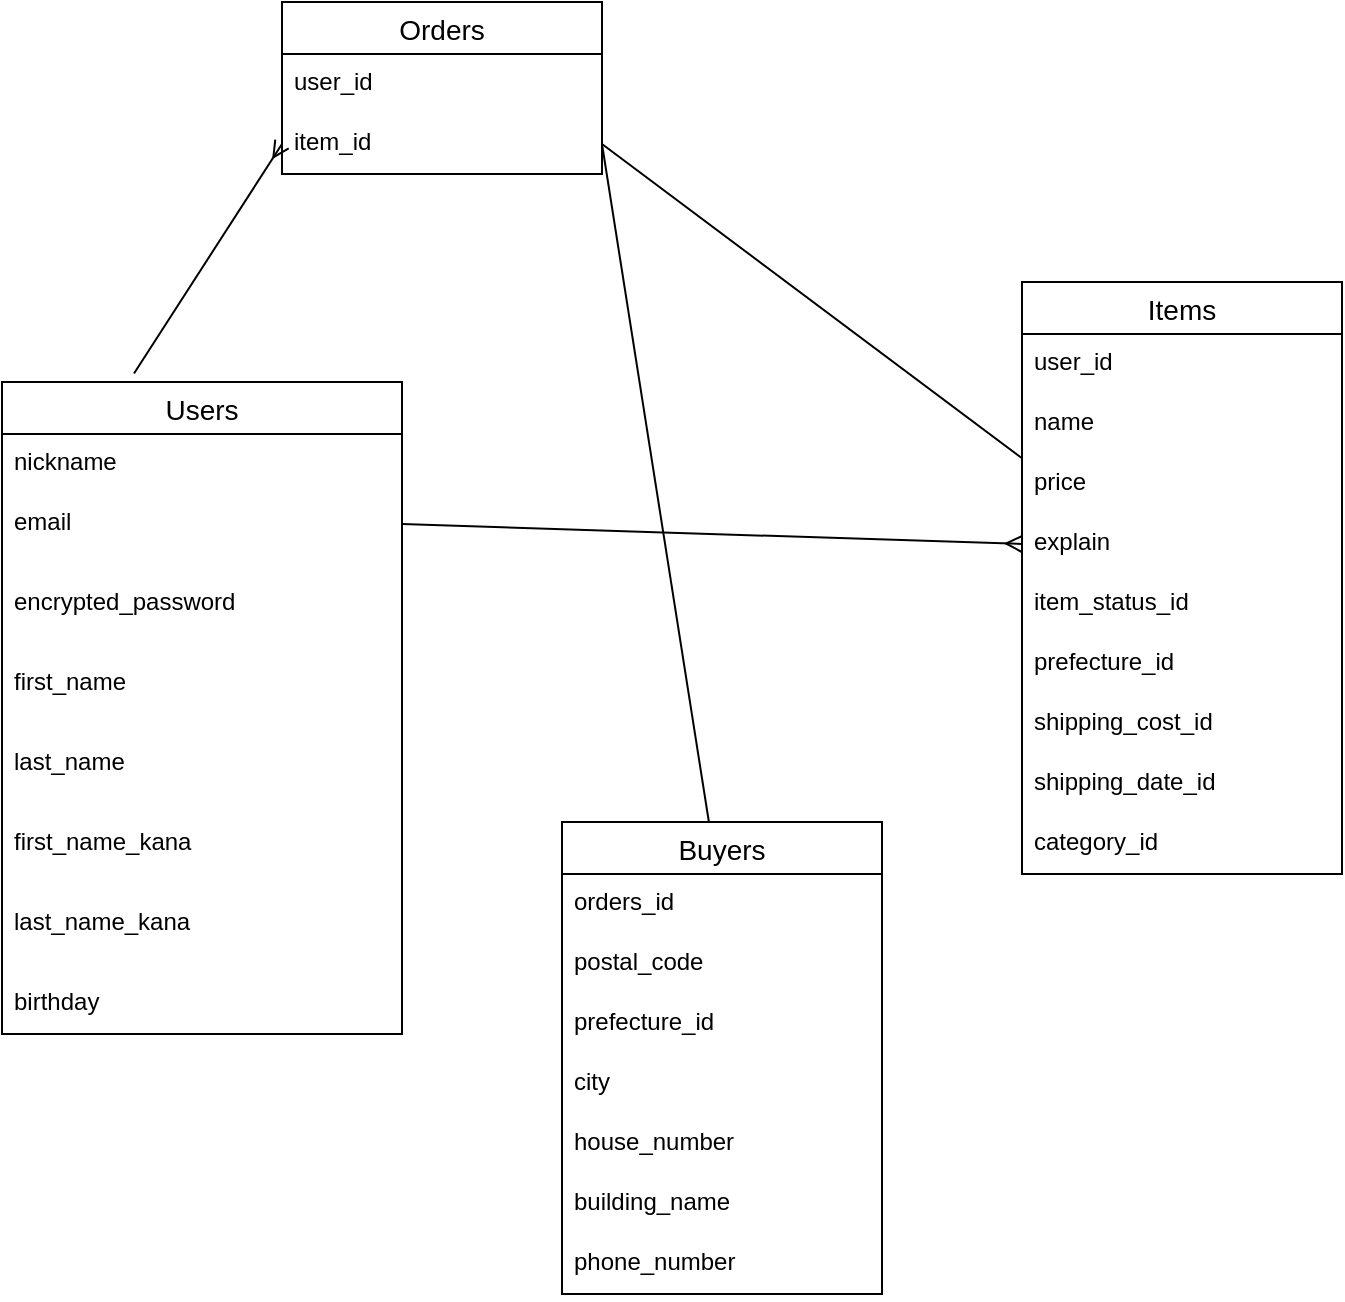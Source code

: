 <mxfile>
    <diagram id="ROqv2fbKMWWv8DcU6kZp" name="ページ1">
        <mxGraphModel dx="930" dy="928" grid="1" gridSize="10" guides="1" tooltips="1" connect="1" arrows="1" fold="1" page="1" pageScale="1" pageWidth="827" pageHeight="1169" math="0" shadow="0">
            <root>
                <mxCell id="0"/>
                <mxCell id="1" parent="0"/>
                <mxCell id="384" value="Users" style="swimlane;fontStyle=0;childLayout=stackLayout;horizontal=1;startSize=26;horizontalStack=0;resizeParent=1;resizeParentMax=0;resizeLast=0;collapsible=1;marginBottom=0;align=center;fontSize=14;labelBorderColor=none;strokeColor=default;" vertex="1" parent="1">
                    <mxGeometry x="80" y="260" width="200" height="326" as="geometry"/>
                </mxCell>
                <mxCell id="385" value="nickname              " style="text;strokeColor=none;fillColor=none;spacingLeft=4;spacingRight=4;overflow=hidden;rotatable=0;points=[[0,0.5],[1,0.5]];portConstraint=eastwest;fontSize=12;labelBorderColor=none;" vertex="1" parent="384">
                    <mxGeometry y="26" width="200" height="30" as="geometry"/>
                </mxCell>
                <mxCell id="386" value="email                       " style="text;strokeColor=none;fillColor=none;spacingLeft=4;spacingRight=4;overflow=hidden;rotatable=0;points=[[0,0.5],[1,0.5]];portConstraint=eastwest;fontSize=12;labelBorderColor=none;" vertex="1" parent="384">
                    <mxGeometry y="56" width="200" height="30" as="geometry"/>
                </mxCell>
                <mxCell id="395" value="" style="line;strokeWidth=1;rotatable=0;dashed=0;labelPosition=right;align=left;verticalAlign=middle;spacingTop=0;spacingLeft=6;points=[];portConstraint=eastwest;labelBorderColor=none;strokeColor=none;" vertex="1" parent="384">
                    <mxGeometry y="86" width="200" height="10" as="geometry"/>
                </mxCell>
                <mxCell id="387" value="encrypted_password                " style="text;strokeColor=none;fillColor=none;spacingLeft=4;spacingRight=4;overflow=hidden;rotatable=0;points=[[0,0.5],[1,0.5]];portConstraint=eastwest;fontSize=12;labelBorderColor=none;" vertex="1" parent="384">
                    <mxGeometry y="96" width="200" height="30" as="geometry"/>
                </mxCell>
                <mxCell id="396" value="" style="line;strokeWidth=1;rotatable=0;dashed=0;labelPosition=right;align=left;verticalAlign=middle;spacingTop=0;spacingLeft=6;points=[];portConstraint=eastwest;labelBorderColor=none;strokeColor=none;" vertex="1" parent="384">
                    <mxGeometry y="126" width="200" height="10" as="geometry"/>
                </mxCell>
                <mxCell id="388" value="first_name               " style="text;strokeColor=none;fillColor=none;spacingLeft=4;spacingRight=4;overflow=hidden;rotatable=0;points=[[0,0.5],[1,0.5]];portConstraint=eastwest;fontSize=12;labelBorderColor=none;" vertex="1" parent="384">
                    <mxGeometry y="136" width="200" height="30" as="geometry"/>
                </mxCell>
                <mxCell id="397" value="" style="line;strokeWidth=1;rotatable=0;dashed=0;labelPosition=right;align=left;verticalAlign=middle;spacingTop=0;spacingLeft=6;points=[];portConstraint=eastwest;labelBorderColor=none;strokeColor=none;" vertex="1" parent="384">
                    <mxGeometry y="166" width="200" height="10" as="geometry"/>
                </mxCell>
                <mxCell id="389" value="last_name                 " style="text;strokeColor=none;fillColor=none;spacingLeft=4;spacingRight=4;overflow=hidden;rotatable=0;points=[[0,0.5],[1,0.5]];portConstraint=eastwest;fontSize=12;labelBorderColor=none;" vertex="1" parent="384">
                    <mxGeometry y="176" width="200" height="30" as="geometry"/>
                </mxCell>
                <mxCell id="398" value="" style="line;strokeWidth=1;rotatable=0;dashed=0;labelPosition=right;align=left;verticalAlign=middle;spacingTop=0;spacingLeft=6;points=[];portConstraint=eastwest;labelBorderColor=none;strokeColor=none;" vertex="1" parent="384">
                    <mxGeometry y="206" width="200" height="10" as="geometry"/>
                </mxCell>
                <mxCell id="390" value="first_name_kana    " style="text;strokeColor=none;fillColor=none;spacingLeft=4;spacingRight=4;overflow=hidden;rotatable=0;points=[[0,0.5],[1,0.5]];portConstraint=eastwest;fontSize=12;labelBorderColor=none;" vertex="1" parent="384">
                    <mxGeometry y="216" width="200" height="30" as="geometry"/>
                </mxCell>
                <mxCell id="399" value="" style="line;strokeWidth=1;rotatable=0;dashed=0;labelPosition=right;align=left;verticalAlign=middle;spacingTop=0;spacingLeft=6;points=[];portConstraint=eastwest;labelBorderColor=none;strokeColor=none;" vertex="1" parent="384">
                    <mxGeometry y="246" width="200" height="10" as="geometry"/>
                </mxCell>
                <mxCell id="391" value="last_name_kana" style="text;strokeColor=none;fillColor=none;spacingLeft=4;spacingRight=4;overflow=hidden;rotatable=0;points=[[0,0.5],[1,0.5]];portConstraint=eastwest;fontSize=12;labelBorderColor=none;" vertex="1" parent="384">
                    <mxGeometry y="256" width="200" height="30" as="geometry"/>
                </mxCell>
                <mxCell id="400" value="" style="line;strokeWidth=1;rotatable=0;dashed=0;labelPosition=right;align=left;verticalAlign=middle;spacingTop=0;spacingLeft=6;points=[];portConstraint=eastwest;labelBorderColor=none;strokeColor=none;" vertex="1" parent="384">
                    <mxGeometry y="286" width="200" height="10" as="geometry"/>
                </mxCell>
                <mxCell id="392" value="birthday" style="text;strokeColor=none;fillColor=none;spacingLeft=4;spacingRight=4;overflow=hidden;rotatable=0;points=[[0,0.5],[1,0.5]];portConstraint=eastwest;fontSize=12;labelBorderColor=none;" vertex="1" parent="384">
                    <mxGeometry y="296" width="200" height="30" as="geometry"/>
                </mxCell>
                <mxCell id="417" value="Items" style="swimlane;fontStyle=0;childLayout=stackLayout;horizontal=1;startSize=26;horizontalStack=0;resizeParent=1;resizeParentMax=0;resizeLast=0;collapsible=1;marginBottom=0;align=center;fontSize=14;labelBorderColor=none;strokeColor=default;" vertex="1" parent="1">
                    <mxGeometry x="590" y="210" width="160" height="296" as="geometry"/>
                </mxCell>
                <mxCell id="418" value="user_id" style="text;strokeColor=none;fillColor=none;spacingLeft=4;spacingRight=4;overflow=hidden;rotatable=0;points=[[0,0.5],[1,0.5]];portConstraint=eastwest;fontSize=12;labelBorderColor=none;" vertex="1" parent="417">
                    <mxGeometry y="26" width="160" height="30" as="geometry"/>
                </mxCell>
                <mxCell id="419" value="name" style="text;strokeColor=none;fillColor=none;spacingLeft=4;spacingRight=4;overflow=hidden;rotatable=0;points=[[0,0.5],[1,0.5]];portConstraint=eastwest;fontSize=12;labelBorderColor=none;" vertex="1" parent="417">
                    <mxGeometry y="56" width="160" height="30" as="geometry"/>
                </mxCell>
                <mxCell id="420" value="price" style="text;strokeColor=none;fillColor=none;spacingLeft=4;spacingRight=4;overflow=hidden;rotatable=0;points=[[0,0.5],[1,0.5]];portConstraint=eastwest;fontSize=12;labelBorderColor=none;" vertex="1" parent="417">
                    <mxGeometry y="86" width="160" height="30" as="geometry"/>
                </mxCell>
                <mxCell id="421" value="explain" style="text;strokeColor=none;fillColor=none;spacingLeft=4;spacingRight=4;overflow=hidden;rotatable=0;points=[[0,0.5],[1,0.5]];portConstraint=eastwest;fontSize=12;labelBorderColor=none;" vertex="1" parent="417">
                    <mxGeometry y="116" width="160" height="30" as="geometry"/>
                </mxCell>
                <mxCell id="422" value="item_status_id" style="text;strokeColor=none;fillColor=none;spacingLeft=4;spacingRight=4;overflow=hidden;rotatable=0;points=[[0,0.5],[1,0.5]];portConstraint=eastwest;fontSize=12;labelBorderColor=none;" vertex="1" parent="417">
                    <mxGeometry y="146" width="160" height="30" as="geometry"/>
                </mxCell>
                <mxCell id="423" value="prefecture_id" style="text;strokeColor=none;fillColor=none;spacingLeft=4;spacingRight=4;overflow=hidden;rotatable=0;points=[[0,0.5],[1,0.5]];portConstraint=eastwest;fontSize=12;labelBorderColor=none;" vertex="1" parent="417">
                    <mxGeometry y="176" width="160" height="30" as="geometry"/>
                </mxCell>
                <mxCell id="424" value="shipping_cost_id" style="text;strokeColor=none;fillColor=none;spacingLeft=4;spacingRight=4;overflow=hidden;rotatable=0;points=[[0,0.5],[1,0.5]];portConstraint=eastwest;fontSize=12;labelBorderColor=none;" vertex="1" parent="417">
                    <mxGeometry y="206" width="160" height="30" as="geometry"/>
                </mxCell>
                <mxCell id="425" value="shipping_date_id" style="text;strokeColor=none;fillColor=none;spacingLeft=4;spacingRight=4;overflow=hidden;rotatable=0;points=[[0,0.5],[1,0.5]];portConstraint=eastwest;fontSize=12;labelBorderColor=none;" vertex="1" parent="417">
                    <mxGeometry y="236" width="160" height="30" as="geometry"/>
                </mxCell>
                <mxCell id="426" value="category_id" style="text;strokeColor=none;fillColor=none;spacingLeft=4;spacingRight=4;overflow=hidden;rotatable=0;points=[[0,0.5],[1,0.5]];portConstraint=eastwest;fontSize=12;labelBorderColor=none;" vertex="1" parent="417">
                    <mxGeometry y="266" width="160" height="30" as="geometry"/>
                </mxCell>
                <mxCell id="444" value="Orders" style="swimlane;fontStyle=0;childLayout=stackLayout;horizontal=1;startSize=26;horizontalStack=0;resizeParent=1;resizeParentMax=0;resizeLast=0;collapsible=1;marginBottom=0;align=center;fontSize=14;labelBorderColor=none;strokeColor=default;" vertex="1" parent="1">
                    <mxGeometry x="220" y="70" width="160" height="86" as="geometry"/>
                </mxCell>
                <mxCell id="445" value="user_id" style="text;strokeColor=none;fillColor=none;spacingLeft=4;spacingRight=4;overflow=hidden;rotatable=0;points=[[0,0.5],[1,0.5]];portConstraint=eastwest;fontSize=12;labelBorderColor=none;" vertex="1" parent="444">
                    <mxGeometry y="26" width="160" height="30" as="geometry"/>
                </mxCell>
                <mxCell id="446" value="item_id" style="text;strokeColor=none;fillColor=none;spacingLeft=4;spacingRight=4;overflow=hidden;rotatable=0;points=[[0,0.5],[1,0.5]];portConstraint=eastwest;fontSize=12;labelBorderColor=none;" vertex="1" parent="444">
                    <mxGeometry y="56" width="160" height="30" as="geometry"/>
                </mxCell>
                <mxCell id="454" style="edgeStyle=none;rounded=1;jumpSize=6;html=1;exitX=0;exitY=0.5;exitDx=0;exitDy=0;entryX=0.33;entryY=-0.013;entryDx=0;entryDy=0;entryPerimeter=0;endArrow=none;endFill=0;startSize=6;targetPerimeterSpacing=0;strokeColor=default;strokeWidth=1;startArrow=ERmany;startFill=0;" edge="1" parent="1" source="446" target="384">
                    <mxGeometry relative="1" as="geometry"/>
                </mxCell>
                <mxCell id="455" style="edgeStyle=none;rounded=1;jumpSize=6;html=1;exitX=1;exitY=0.5;exitDx=0;exitDy=0;startArrow=none;startFill=0;endArrow=none;endFill=0;startSize=6;targetPerimeterSpacing=0;strokeColor=default;strokeWidth=1;" edge="1" parent="1" source="446" target="417">
                    <mxGeometry relative="1" as="geometry"/>
                </mxCell>
                <mxCell id="456" style="edgeStyle=none;rounded=1;jumpSize=6;html=1;exitX=1;exitY=0.5;exitDx=0;exitDy=0;startArrow=none;startFill=0;endArrow=none;endFill=0;startSize=6;targetPerimeterSpacing=0;strokeColor=default;strokeWidth=1;" edge="1" parent="1" source="446">
                    <mxGeometry relative="1" as="geometry">
                        <mxPoint x="433.761" y="482" as="targetPoint"/>
                    </mxGeometry>
                </mxCell>
                <mxCell id="459" style="edgeStyle=none;rounded=1;jumpSize=6;html=1;exitX=1;exitY=0.5;exitDx=0;exitDy=0;entryX=0;entryY=0.5;entryDx=0;entryDy=0;startArrow=none;startFill=0;endArrow=ERmany;endFill=0;startSize=6;targetPerimeterSpacing=0;strokeColor=default;strokeWidth=1;" edge="1" parent="1" source="386" target="421">
                    <mxGeometry relative="1" as="geometry"/>
                </mxCell>
                <mxCell id="463" value="Buyers" style="swimlane;fontStyle=0;childLayout=stackLayout;horizontal=1;startSize=26;horizontalStack=0;resizeParent=1;resizeParentMax=0;resizeLast=0;collapsible=1;marginBottom=0;align=center;fontSize=14;labelBorderColor=none;strokeColor=default;" vertex="1" parent="1">
                    <mxGeometry x="360" y="480" width="160" height="236" as="geometry"/>
                </mxCell>
                <mxCell id="464" value="orders_id" style="text;strokeColor=none;fillColor=none;spacingLeft=4;spacingRight=4;overflow=hidden;rotatable=0;points=[[0,0.5],[1,0.5]];portConstraint=eastwest;fontSize=12;labelBorderColor=none;" vertex="1" parent="463">
                    <mxGeometry y="26" width="160" height="30" as="geometry"/>
                </mxCell>
                <mxCell id="465" value="postal_code" style="text;strokeColor=none;fillColor=none;spacingLeft=4;spacingRight=4;overflow=hidden;rotatable=0;points=[[0,0.5],[1,0.5]];portConstraint=eastwest;fontSize=12;labelBorderColor=none;" vertex="1" parent="463">
                    <mxGeometry y="56" width="160" height="30" as="geometry"/>
                </mxCell>
                <mxCell id="466" value="prefecture_id" style="text;strokeColor=none;fillColor=none;spacingLeft=4;spacingRight=4;overflow=hidden;rotatable=0;points=[[0,0.5],[1,0.5]];portConstraint=eastwest;fontSize=12;labelBorderColor=none;" vertex="1" parent="463">
                    <mxGeometry y="86" width="160" height="30" as="geometry"/>
                </mxCell>
                <mxCell id="467" value="city" style="text;strokeColor=none;fillColor=none;spacingLeft=4;spacingRight=4;overflow=hidden;rotatable=0;points=[[0,0.5],[1,0.5]];portConstraint=eastwest;fontSize=12;labelBorderColor=none;" vertex="1" parent="463">
                    <mxGeometry y="116" width="160" height="30" as="geometry"/>
                </mxCell>
                <mxCell id="470" value="house_number" style="text;strokeColor=none;fillColor=none;spacingLeft=4;spacingRight=4;overflow=hidden;rotatable=0;points=[[0,0.5],[1,0.5]];portConstraint=eastwest;fontSize=12;labelBorderColor=none;" vertex="1" parent="463">
                    <mxGeometry y="146" width="160" height="30" as="geometry"/>
                </mxCell>
                <mxCell id="469" value="building_name" style="text;strokeColor=none;fillColor=none;spacingLeft=4;spacingRight=4;overflow=hidden;rotatable=0;points=[[0,0.5],[1,0.5]];portConstraint=eastwest;fontSize=12;labelBorderColor=none;" vertex="1" parent="463">
                    <mxGeometry y="176" width="160" height="30" as="geometry"/>
                </mxCell>
                <mxCell id="468" value="phone_number" style="text;strokeColor=none;fillColor=none;spacingLeft=4;spacingRight=4;overflow=hidden;rotatable=0;points=[[0,0.5],[1,0.5]];portConstraint=eastwest;fontSize=12;labelBorderColor=none;" vertex="1" parent="463">
                    <mxGeometry y="206" width="160" height="30" as="geometry"/>
                </mxCell>
            </root>
        </mxGraphModel>
    </diagram>
</mxfile>